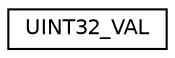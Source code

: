 digraph "Graphical Class Hierarchy"
{
  edge [fontname="Helvetica",fontsize="10",labelfontname="Helvetica",labelfontsize="10"];
  node [fontname="Helvetica",fontsize="10",shape=record];
  rankdir="LR";
  Node1 [label="UINT32_VAL",height=0.2,width=0.4,color="black", fillcolor="white", style="filled",URL="$union_u_i_n_t32___v_a_l.html"];
}
